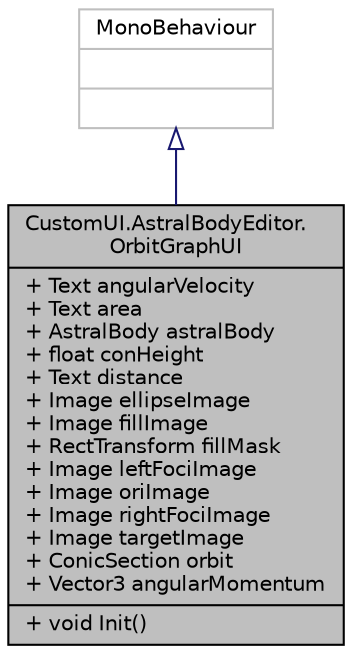 digraph "CustomUI.AstralBodyEditor.OrbitGraphUI"
{
 // INTERACTIVE_SVG=YES
 // LATEX_PDF_SIZE
  edge [fontname="Helvetica",fontsize="10",labelfontname="Helvetica",labelfontsize="10"];
  node [fontname="Helvetica",fontsize="10",shape=record];
  Node1 [label="{CustomUI.AstralBodyEditor.\lOrbitGraphUI\n|+ Text angularVelocity\l+ Text area\l+ AstralBody astralBody\l+ float conHeight\l+ Text distance\l+ Image ellipseImage\l+ Image fillImage\l+ RectTransform fillMask\l+ Image leftFociImage\l+ Image oriImage\l+ Image rightFociImage\l+ Image targetImage\l+ ConicSection orbit\l+ Vector3 angularMomentum\l|+ void Init()\l}",height=0.2,width=0.4,color="black", fillcolor="grey75", style="filled", fontcolor="black",tooltip=" "];
  Node2 -> Node1 [dir="back",color="midnightblue",fontsize="10",style="solid",arrowtail="onormal",fontname="Helvetica"];
  Node2 [label="{MonoBehaviour\n||}",height=0.2,width=0.4,color="grey75", fillcolor="white", style="filled",tooltip=" "];
}
